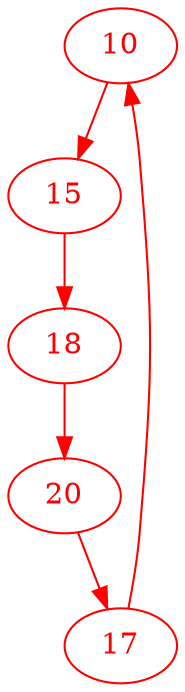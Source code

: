 digraph g{
node [color = red, fontcolor=red]; 10 15 17 18 20 ;
10 -> 15 [color=red] ;
15 -> 18 [color=red] ;
17 -> 10 [color=red] ;
18 -> 20 [color=red] ;
20 -> 17 [color=red] ;
}
